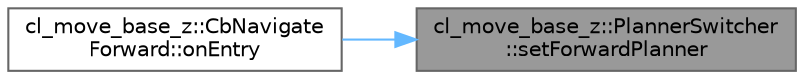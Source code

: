 digraph "cl_move_base_z::PlannerSwitcher::setForwardPlanner"
{
 // LATEX_PDF_SIZE
  bgcolor="transparent";
  edge [fontname=Helvetica,fontsize=10,labelfontname=Helvetica,labelfontsize=10];
  node [fontname=Helvetica,fontsize=10,shape=box,height=0.2,width=0.4];
  rankdir="RL";
  Node1 [label="cl_move_base_z::PlannerSwitcher\l::setForwardPlanner",height=0.2,width=0.4,color="gray40", fillcolor="grey60", style="filled", fontcolor="black",tooltip=" "];
  Node1 -> Node2 [dir="back",color="steelblue1",style="solid"];
  Node2 [label="cl_move_base_z::CbNavigate\lForward::onEntry",height=0.2,width=0.4,color="grey40", fillcolor="white", style="filled",URL="$classcl__move__base__z_1_1CbNavigateForward.html#af9a2e49071de287922c3f5963a079b95",tooltip=" "];
}
